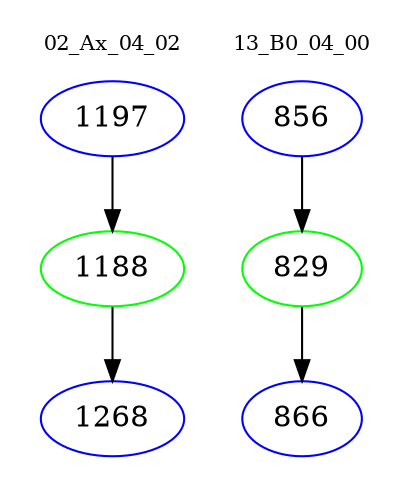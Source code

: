 digraph{
subgraph cluster_0 {
color = white
label = "02_Ax_04_02";
fontsize=10;
T0_1197 [label="1197", color="blue"]
T0_1197 -> T0_1188 [color="black"]
T0_1188 [label="1188", color="green"]
T0_1188 -> T0_1268 [color="black"]
T0_1268 [label="1268", color="blue"]
}
subgraph cluster_1 {
color = white
label = "13_B0_04_00";
fontsize=10;
T1_856 [label="856", color="blue"]
T1_856 -> T1_829 [color="black"]
T1_829 [label="829", color="green"]
T1_829 -> T1_866 [color="black"]
T1_866 [label="866", color="blue"]
}
}
